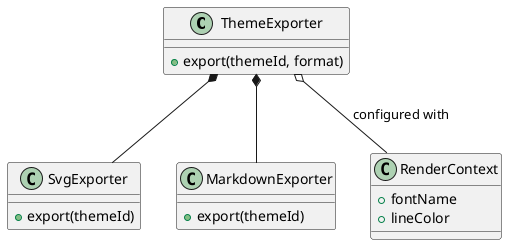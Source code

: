 @startuml
class ThemeExporter {
  +export(themeId, format)
}

class SvgExporter {
  +export(themeId)
}

class MarkdownExporter {
  +export(themeId)
}

class RenderContext {
  +fontName
  +lineColor
}

ThemeExporter *-- SvgExporter
ThemeExporter *-- MarkdownExporter
ThemeExporter o-- RenderContext : configured with
@enduml
